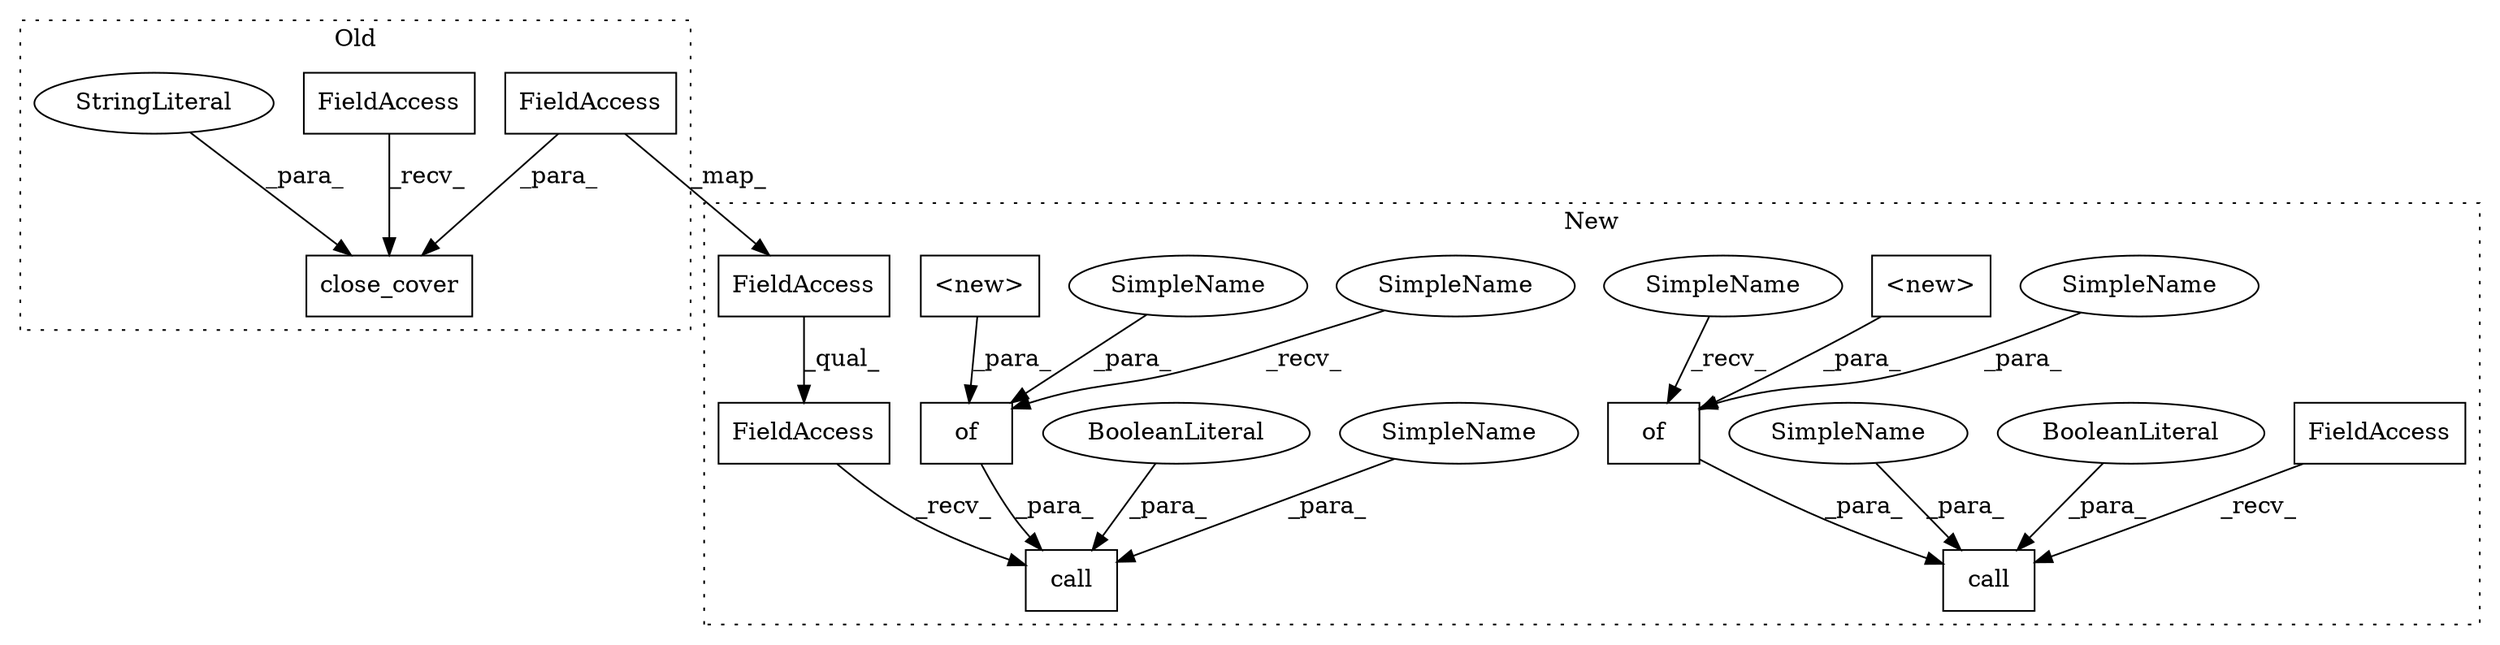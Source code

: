 digraph G {
subgraph cluster0 {
1 [label="close_cover" a="32" s="14468,14517" l="12,1" shape="box"];
4 [label="FieldAccess" a="22" s="14437" l="13" shape="box"];
13 [label="StringLiteral" a="45" s="14490" l="27" shape="ellipse"];
15 [label="FieldAccess" a="22" s="14480" l="9" shape="box"];
label = "Old";
style="dotted";
}
subgraph cluster1 {
2 [label="<new>" a="14" s="15015" l="20" shape="box"];
3 [label="call" a="32" s="14969,15077" l="5,1" shape="box"];
5 [label="of" a="32" s="15012,15071" l="3,1" shape="box"];
6 [label="call" a="32" s="15260,15338" l="5,1" shape="box"];
7 [label="FieldAccess" a="22" s="14950" l="18" shape="box"];
8 [label="FieldAccess" a="22" s="15241" l="18" shape="box"];
9 [label="of" a="32" s="15296,15332" l="3,1" shape="box"];
10 [label="BooleanLiteral" a="9" s="15334" l="4" shape="ellipse"];
11 [label="BooleanLiteral" a="9" s="15073" l="4" shape="ellipse"];
12 [label="<new>" a="14" s="15299" l="20" shape="box"];
14 [label="FieldAccess" a="22" s="15241" l="9" shape="box"];
16 [label="SimpleName" a="42" s="15292" l="3" shape="ellipse"];
17 [label="SimpleName" a="42" s="15008" l="3" shape="ellipse"];
18 [label="SimpleName" a="42" s="15265" l="6" shape="ellipse"];
19 [label="SimpleName" a="42" s="14974" l="6" shape="ellipse"];
20 [label="SimpleName" a="42" s="15036" l="12" shape="ellipse"];
21 [label="SimpleName" a="42" s="15320" l="12" shape="ellipse"];
label = "New";
style="dotted";
}
2 -> 5 [label="_para_"];
4 -> 1 [label="_recv_"];
5 -> 3 [label="_para_"];
7 -> 3 [label="_recv_"];
8 -> 6 [label="_recv_"];
9 -> 6 [label="_para_"];
10 -> 6 [label="_para_"];
11 -> 3 [label="_para_"];
12 -> 9 [label="_para_"];
13 -> 1 [label="_para_"];
14 -> 8 [label="_qual_"];
15 -> 1 [label="_para_"];
15 -> 14 [label="_map_"];
16 -> 9 [label="_recv_"];
17 -> 5 [label="_recv_"];
18 -> 6 [label="_para_"];
19 -> 3 [label="_para_"];
20 -> 5 [label="_para_"];
21 -> 9 [label="_para_"];
}